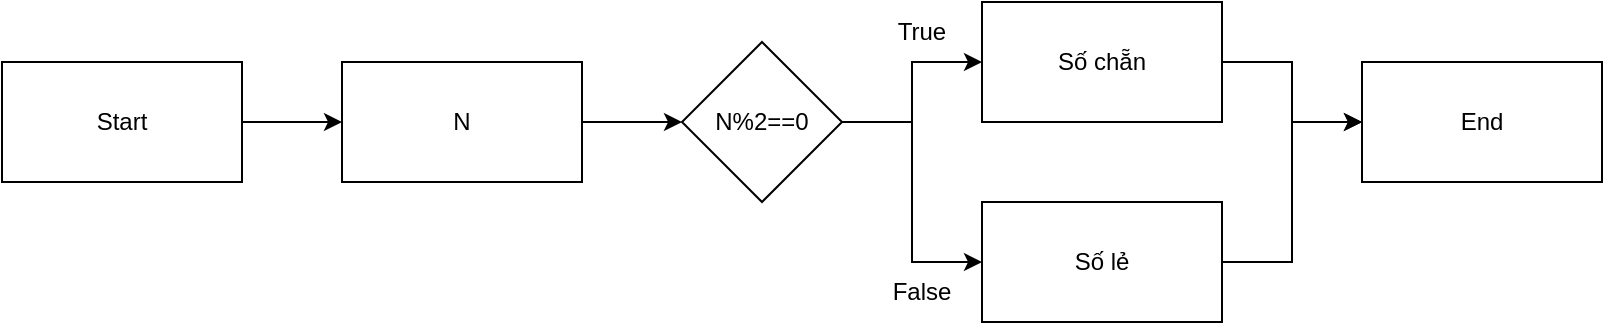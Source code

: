 <mxfile version="25.0.3">
  <diagram id="CPbvDl6Aj5R0XXFHziec" name="Trang-1">
    <mxGraphModel dx="1173" dy="624" grid="1" gridSize="10" guides="1" tooltips="1" connect="1" arrows="1" fold="1" page="1" pageScale="1" pageWidth="827" pageHeight="1169" math="0" shadow="0">
      <root>
        <mxCell id="0" />
        <mxCell id="1" parent="0" />
        <mxCell id="kQRxedvnA-kTpwWcDoJL-8" style="edgeStyle=orthogonalEdgeStyle;rounded=0;orthogonalLoop=1;jettySize=auto;html=1;exitX=1;exitY=0.5;exitDx=0;exitDy=0;entryX=0;entryY=0.5;entryDx=0;entryDy=0;" edge="1" parent="1" source="kQRxedvnA-kTpwWcDoJL-1" target="kQRxedvnA-kTpwWcDoJL-3">
          <mxGeometry relative="1" as="geometry" />
        </mxCell>
        <mxCell id="kQRxedvnA-kTpwWcDoJL-1" value="&lt;font style=&quot;vertical-align: inherit;&quot;&gt;&lt;font style=&quot;vertical-align: inherit;&quot;&gt;Start&lt;/font&gt;&lt;/font&gt;" style="rounded=0;whiteSpace=wrap;html=1;" vertex="1" parent="1">
          <mxGeometry x="20" y="230" width="120" height="60" as="geometry" />
        </mxCell>
        <mxCell id="kQRxedvnA-kTpwWcDoJL-2" value="&lt;font style=&quot;vertical-align: inherit;&quot;&gt;&lt;font style=&quot;vertical-align: inherit;&quot;&gt;End&lt;/font&gt;&lt;/font&gt;" style="rounded=0;whiteSpace=wrap;html=1;" vertex="1" parent="1">
          <mxGeometry x="700" y="230" width="120" height="60" as="geometry" />
        </mxCell>
        <mxCell id="kQRxedvnA-kTpwWcDoJL-9" style="edgeStyle=orthogonalEdgeStyle;rounded=0;orthogonalLoop=1;jettySize=auto;html=1;exitX=1;exitY=0.5;exitDx=0;exitDy=0;entryX=0;entryY=0.5;entryDx=0;entryDy=0;" edge="1" parent="1" source="kQRxedvnA-kTpwWcDoJL-3" target="kQRxedvnA-kTpwWcDoJL-5">
          <mxGeometry relative="1" as="geometry" />
        </mxCell>
        <mxCell id="kQRxedvnA-kTpwWcDoJL-3" value="&lt;font style=&quot;vertical-align: inherit;&quot;&gt;&lt;font style=&quot;vertical-align: inherit;&quot;&gt;N&lt;/font&gt;&lt;/font&gt;" style="rounded=0;whiteSpace=wrap;html=1;" vertex="1" parent="1">
          <mxGeometry x="190" y="230" width="120" height="60" as="geometry" />
        </mxCell>
        <mxCell id="kQRxedvnA-kTpwWcDoJL-10" style="edgeStyle=orthogonalEdgeStyle;rounded=0;orthogonalLoop=1;jettySize=auto;html=1;exitX=1;exitY=0.5;exitDx=0;exitDy=0;entryX=0;entryY=0.5;entryDx=0;entryDy=0;" edge="1" parent="1" source="kQRxedvnA-kTpwWcDoJL-5" target="kQRxedvnA-kTpwWcDoJL-6">
          <mxGeometry relative="1" as="geometry" />
        </mxCell>
        <mxCell id="kQRxedvnA-kTpwWcDoJL-11" style="edgeStyle=orthogonalEdgeStyle;rounded=0;orthogonalLoop=1;jettySize=auto;html=1;exitX=1;exitY=0.5;exitDx=0;exitDy=0;entryX=0;entryY=0.5;entryDx=0;entryDy=0;" edge="1" parent="1" source="kQRxedvnA-kTpwWcDoJL-5" target="kQRxedvnA-kTpwWcDoJL-7">
          <mxGeometry relative="1" as="geometry" />
        </mxCell>
        <mxCell id="kQRxedvnA-kTpwWcDoJL-5" value="&lt;font style=&quot;vertical-align: inherit;&quot;&gt;&lt;font style=&quot;vertical-align: inherit;&quot;&gt;N%2==0&lt;/font&gt;&lt;/font&gt;" style="rhombus;whiteSpace=wrap;html=1;" vertex="1" parent="1">
          <mxGeometry x="360" y="220" width="80" height="80" as="geometry" />
        </mxCell>
        <mxCell id="kQRxedvnA-kTpwWcDoJL-13" style="edgeStyle=orthogonalEdgeStyle;rounded=0;orthogonalLoop=1;jettySize=auto;html=1;exitX=1;exitY=0.5;exitDx=0;exitDy=0;entryX=0;entryY=0.5;entryDx=0;entryDy=0;" edge="1" parent="1" source="kQRxedvnA-kTpwWcDoJL-6" target="kQRxedvnA-kTpwWcDoJL-2">
          <mxGeometry relative="1" as="geometry" />
        </mxCell>
        <mxCell id="kQRxedvnA-kTpwWcDoJL-6" value="&lt;font style=&quot;vertical-align: inherit;&quot;&gt;&lt;font style=&quot;vertical-align: inherit;&quot;&gt;Số chẵn&lt;/font&gt;&lt;/font&gt;" style="rounded=0;whiteSpace=wrap;html=1;" vertex="1" parent="1">
          <mxGeometry x="510" y="200" width="120" height="60" as="geometry" />
        </mxCell>
        <mxCell id="kQRxedvnA-kTpwWcDoJL-14" style="edgeStyle=orthogonalEdgeStyle;rounded=0;orthogonalLoop=1;jettySize=auto;html=1;exitX=1;exitY=0.5;exitDx=0;exitDy=0;entryX=0;entryY=0.5;entryDx=0;entryDy=0;" edge="1" parent="1" source="kQRxedvnA-kTpwWcDoJL-7" target="kQRxedvnA-kTpwWcDoJL-2">
          <mxGeometry relative="1" as="geometry" />
        </mxCell>
        <mxCell id="kQRxedvnA-kTpwWcDoJL-7" value="&lt;font style=&quot;vertical-align: inherit;&quot;&gt;&lt;font style=&quot;vertical-align: inherit;&quot;&gt;Số lẻ&lt;/font&gt;&lt;/font&gt;" style="rounded=0;whiteSpace=wrap;html=1;" vertex="1" parent="1">
          <mxGeometry x="510" y="300" width="120" height="60" as="geometry" />
        </mxCell>
        <mxCell id="kQRxedvnA-kTpwWcDoJL-15" value="&lt;font style=&quot;vertical-align: inherit;&quot;&gt;&lt;font style=&quot;vertical-align: inherit;&quot;&gt;True&lt;/font&gt;&lt;/font&gt;" style="text;html=1;align=center;verticalAlign=middle;whiteSpace=wrap;rounded=0;" vertex="1" parent="1">
          <mxGeometry x="450" y="200" width="60" height="30" as="geometry" />
        </mxCell>
        <mxCell id="kQRxedvnA-kTpwWcDoJL-16" value="&lt;font style=&quot;vertical-align: inherit;&quot;&gt;&lt;font style=&quot;vertical-align: inherit;&quot;&gt;False&lt;/font&gt;&lt;/font&gt;" style="text;html=1;align=center;verticalAlign=middle;whiteSpace=wrap;rounded=0;" vertex="1" parent="1">
          <mxGeometry x="450" y="330" width="60" height="30" as="geometry" />
        </mxCell>
      </root>
    </mxGraphModel>
  </diagram>
</mxfile>
